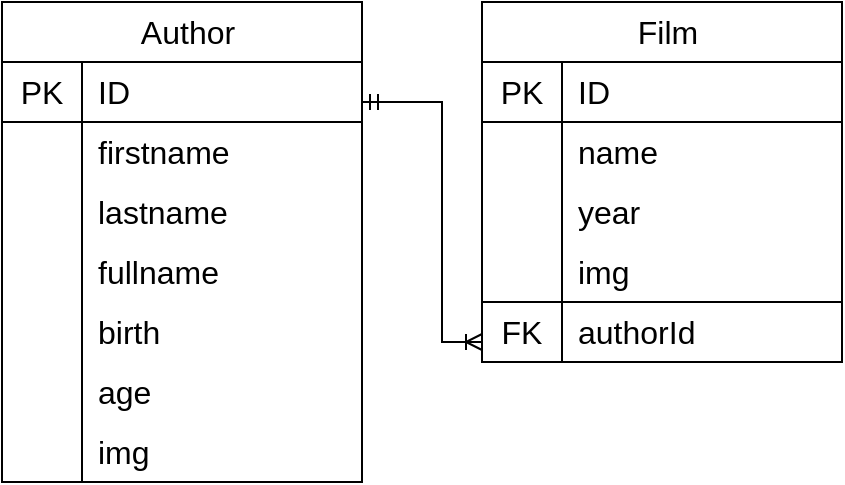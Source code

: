 <mxfile version="28.1.0">
  <diagram name="Pagina-1" id="3C8cAepAsZoXYWuWr9z-">
    <mxGraphModel dx="792" dy="436" grid="1" gridSize="10" guides="1" tooltips="1" connect="1" arrows="1" fold="1" page="1" pageScale="1" pageWidth="827" pageHeight="1169" math="0" shadow="0">
      <root>
        <mxCell id="0" />
        <mxCell id="1" parent="0" />
        <mxCell id="y6kS4ulxW_mkr2HPeWyj-104" value="" style="shape=partialRectangle;html=1;whiteSpace=wrap;connectable=0;fillColor=none;top=0;left=1;bottom=0;right=1;overflow=hidden;strokeColor=inherit;fontSize=16;fontFamily=Helvetica;fontColor=default;labelBackgroundColor=default;" vertex="1" parent="1">
          <mxGeometry x="50" y="160" width="40" height="30" as="geometry">
            <mxRectangle width="40" height="30" as="alternateBounds" />
          </mxGeometry>
        </mxCell>
        <mxCell id="y6kS4ulxW_mkr2HPeWyj-105" value="fullname" style="shape=partialRectangle;html=1;whiteSpace=wrap;connectable=0;fillColor=none;top=0;left=1;bottom=0;right=1;align=left;spacingLeft=6;overflow=hidden;strokeColor=inherit;fontSize=16;fontFamily=Helvetica;fontColor=default;labelBackgroundColor=none;" vertex="1" parent="1">
          <mxGeometry x="90" y="160" width="140" height="30" as="geometry">
            <mxRectangle width="140" height="30" as="alternateBounds" />
          </mxGeometry>
        </mxCell>
        <mxCell id="y6kS4ulxW_mkr2HPeWyj-106" value="" style="shape=partialRectangle;html=1;whiteSpace=wrap;connectable=0;fillColor=none;top=0;left=1;bottom=0;right=1;overflow=hidden;strokeColor=inherit;fontSize=16;fontFamily=Helvetica;fontColor=default;labelBackgroundColor=default;" vertex="1" parent="1">
          <mxGeometry x="50" y="190" width="40" height="30" as="geometry">
            <mxRectangle width="40" height="30" as="alternateBounds" />
          </mxGeometry>
        </mxCell>
        <mxCell id="y6kS4ulxW_mkr2HPeWyj-107" value="birth" style="shape=partialRectangle;html=1;whiteSpace=wrap;connectable=0;fillColor=none;top=0;left=1;bottom=0;right=1;align=left;spacingLeft=6;overflow=hidden;strokeColor=inherit;fontSize=16;fontFamily=Helvetica;fontColor=default;labelBackgroundColor=none;" vertex="1" parent="1">
          <mxGeometry x="90" y="190" width="140" height="30" as="geometry">
            <mxRectangle width="140" height="30" as="alternateBounds" />
          </mxGeometry>
        </mxCell>
        <mxCell id="y6kS4ulxW_mkr2HPeWyj-109" value="" style="shape=partialRectangle;html=1;whiteSpace=wrap;connectable=0;fillColor=none;top=0;left=1;bottom=0;right=1;overflow=hidden;strokeColor=inherit;fontSize=16;fontFamily=Helvetica;fontColor=default;labelBackgroundColor=default;" vertex="1" parent="1">
          <mxGeometry x="50" y="220" width="40" height="30" as="geometry">
            <mxRectangle width="40" height="30" as="alternateBounds" />
          </mxGeometry>
        </mxCell>
        <mxCell id="y6kS4ulxW_mkr2HPeWyj-110" value="age" style="shape=partialRectangle;html=1;whiteSpace=wrap;connectable=0;fillColor=none;top=0;left=1;bottom=0;right=1;align=left;spacingLeft=6;overflow=hidden;strokeColor=inherit;fontSize=16;fontFamily=Helvetica;fontColor=default;labelBackgroundColor=none;" vertex="1" parent="1">
          <mxGeometry x="90" y="220" width="140" height="30" as="geometry">
            <mxRectangle width="140" height="30" as="alternateBounds" />
          </mxGeometry>
        </mxCell>
        <mxCell id="y6kS4ulxW_mkr2HPeWyj-111" value="" style="shape=partialRectangle;html=1;whiteSpace=wrap;connectable=0;fillColor=none;top=0;left=1;bottom=1;right=1;overflow=hidden;strokeColor=inherit;fontSize=16;fontFamily=Helvetica;fontColor=default;labelBackgroundColor=default;" vertex="1" parent="1">
          <mxGeometry x="50" y="250" width="40" height="30" as="geometry">
            <mxRectangle width="40" height="30" as="alternateBounds" />
          </mxGeometry>
        </mxCell>
        <mxCell id="y6kS4ulxW_mkr2HPeWyj-112" value="img" style="shape=partialRectangle;html=1;whiteSpace=wrap;connectable=0;fillColor=none;top=0;left=1;bottom=1;right=1;align=left;spacingLeft=6;overflow=hidden;strokeColor=inherit;fontSize=16;fontFamily=Helvetica;fontColor=default;labelBackgroundColor=none;" vertex="1" parent="1">
          <mxGeometry x="90" y="250" width="140" height="30" as="geometry">
            <mxRectangle width="140" height="30" as="alternateBounds" />
          </mxGeometry>
        </mxCell>
        <mxCell id="y6kS4ulxW_mkr2HPeWyj-115" value="" style="shape=partialRectangle;html=1;whiteSpace=wrap;connectable=0;fillColor=none;top=0;left=1;bottom=0;right=1;overflow=hidden;strokeColor=inherit;fontSize=16;fontFamily=Helvetica;fontColor=default;labelBackgroundColor=default;" vertex="1" parent="1">
          <mxGeometry x="50" y="130" width="40" height="30" as="geometry">
            <mxRectangle width="40" height="30" as="alternateBounds" />
          </mxGeometry>
        </mxCell>
        <mxCell id="y6kS4ulxW_mkr2HPeWyj-116" value="lastname" style="shape=partialRectangle;html=1;whiteSpace=wrap;connectable=0;fillColor=none;top=0;left=1;bottom=0;right=1;align=left;spacingLeft=6;overflow=hidden;strokeColor=inherit;fontSize=16;fontFamily=Helvetica;fontColor=default;labelBackgroundColor=none;" vertex="1" parent="1">
          <mxGeometry x="90" y="130" width="140" height="30" as="geometry">
            <mxRectangle width="140" height="30" as="alternateBounds" />
          </mxGeometry>
        </mxCell>
        <mxCell id="y6kS4ulxW_mkr2HPeWyj-117" value="" style="shape=partialRectangle;html=1;whiteSpace=wrap;connectable=0;fillColor=none;top=0;left=1;bottom=0;right=1;overflow=hidden;strokeColor=inherit;fontSize=16;fontFamily=Helvetica;fontColor=default;labelBackgroundColor=default;" vertex="1" parent="1">
          <mxGeometry x="50" y="100" width="40" height="30" as="geometry">
            <mxRectangle width="40" height="30" as="alternateBounds" />
          </mxGeometry>
        </mxCell>
        <mxCell id="y6kS4ulxW_mkr2HPeWyj-118" value="firstname" style="shape=partialRectangle;html=1;whiteSpace=wrap;connectable=0;fillColor=none;top=0;left=1;bottom=0;right=1;align=left;spacingLeft=6;overflow=hidden;strokeColor=inherit;fontSize=16;fontFamily=Helvetica;fontColor=default;labelBackgroundColor=none;" vertex="1" parent="1">
          <mxGeometry x="90" y="100" width="140" height="30" as="geometry">
            <mxRectangle width="140" height="30" as="alternateBounds" />
          </mxGeometry>
        </mxCell>
        <mxCell id="y6kS4ulxW_mkr2HPeWyj-119" value="PK" style="shape=partialRectangle;html=1;whiteSpace=wrap;connectable=0;fillColor=none;top=1;left=1;bottom=1;right=1;overflow=hidden;strokeColor=inherit;fontSize=16;fontFamily=Helvetica;fontColor=default;labelBackgroundColor=default;" vertex="1" parent="1">
          <mxGeometry x="50" y="70" width="40" height="30" as="geometry">
            <mxRectangle width="40" height="30" as="alternateBounds" />
          </mxGeometry>
        </mxCell>
        <mxCell id="y6kS4ulxW_mkr2HPeWyj-120" value="ID" style="shape=partialRectangle;html=1;whiteSpace=wrap;connectable=0;fillColor=none;top=1;left=1;bottom=1;right=1;align=left;spacingLeft=6;overflow=hidden;strokeColor=inherit;fontSize=16;fontFamily=Helvetica;fontColor=default;labelBackgroundColor=none;" vertex="1" parent="1">
          <mxGeometry x="90" y="70" width="140" height="30" as="geometry">
            <mxRectangle width="140" height="30" as="alternateBounds" />
          </mxGeometry>
        </mxCell>
        <mxCell id="y6kS4ulxW_mkr2HPeWyj-121" value="" style="shape=partialRectangle;html=1;whiteSpace=wrap;connectable=0;fillColor=none;top=1;left=1;bottom=1;right=0;overflow=hidden;strokeColor=inherit;fontSize=16;fontFamily=Helvetica;fontColor=default;labelBackgroundColor=default;" vertex="1" parent="1">
          <mxGeometry x="50" y="40" width="40" height="30" as="geometry">
            <mxRectangle width="40" height="30" as="alternateBounds" />
          </mxGeometry>
        </mxCell>
        <mxCell id="y6kS4ulxW_mkr2HPeWyj-122" value="Author" style="shape=partialRectangle;html=1;whiteSpace=wrap;connectable=0;fillColor=none;top=1;left=0;bottom=1;right=1;align=center;spacingLeft=6;overflow=hidden;strokeColor=inherit;fontSize=16;fontFamily=Helvetica;fontColor=default;labelBackgroundColor=none;" vertex="1" parent="1">
          <mxGeometry x="50" y="40" width="180" height="30" as="geometry">
            <mxRectangle width="140" height="30" as="alternateBounds" />
          </mxGeometry>
        </mxCell>
        <mxCell id="y6kS4ulxW_mkr2HPeWyj-123" value="" style="shape=partialRectangle;html=1;whiteSpace=wrap;connectable=0;fillColor=none;top=0;left=1;bottom=0;right=1;overflow=hidden;strokeColor=inherit;fontSize=16;fontFamily=Helvetica;fontColor=default;labelBackgroundColor=default;" vertex="1" parent="1">
          <mxGeometry x="290" y="160" width="40" height="30" as="geometry">
            <mxRectangle width="40" height="30" as="alternateBounds" />
          </mxGeometry>
        </mxCell>
        <mxCell id="y6kS4ulxW_mkr2HPeWyj-124" value="img" style="shape=partialRectangle;html=1;whiteSpace=wrap;connectable=0;fillColor=none;top=0;left=1;bottom=0;right=1;align=left;spacingLeft=6;overflow=hidden;strokeColor=inherit;fontSize=16;fontFamily=Helvetica;fontColor=default;labelBackgroundColor=none;" vertex="1" parent="1">
          <mxGeometry x="330" y="160" width="140" height="30" as="geometry">
            <mxRectangle width="140" height="30" as="alternateBounds" />
          </mxGeometry>
        </mxCell>
        <mxCell id="y6kS4ulxW_mkr2HPeWyj-125" value="FK" style="shape=partialRectangle;html=1;whiteSpace=wrap;connectable=0;fillColor=none;top=1;left=1;bottom=1;right=1;overflow=hidden;strokeColor=inherit;fontSize=16;fontFamily=Helvetica;fontColor=default;labelBackgroundColor=default;" vertex="1" parent="1">
          <mxGeometry x="290" y="190" width="40" height="30" as="geometry">
            <mxRectangle width="40" height="30" as="alternateBounds" />
          </mxGeometry>
        </mxCell>
        <mxCell id="y6kS4ulxW_mkr2HPeWyj-126" value="authorId" style="shape=partialRectangle;html=1;whiteSpace=wrap;connectable=0;fillColor=none;top=1;left=1;bottom=1;right=1;align=left;spacingLeft=6;overflow=hidden;strokeColor=inherit;fontSize=16;fontFamily=Helvetica;fontColor=default;labelBackgroundColor=none;" vertex="1" parent="1">
          <mxGeometry x="330" y="190" width="140" height="30" as="geometry">
            <mxRectangle width="140" height="30" as="alternateBounds" />
          </mxGeometry>
        </mxCell>
        <mxCell id="y6kS4ulxW_mkr2HPeWyj-131" value="" style="shape=partialRectangle;html=1;whiteSpace=wrap;connectable=0;fillColor=none;top=0;left=1;bottom=0;right=1;overflow=hidden;strokeColor=inherit;fontSize=16;fontFamily=Helvetica;fontColor=default;labelBackgroundColor=default;" vertex="1" parent="1">
          <mxGeometry x="290" y="130" width="40" height="30" as="geometry">
            <mxRectangle width="40" height="30" as="alternateBounds" />
          </mxGeometry>
        </mxCell>
        <mxCell id="y6kS4ulxW_mkr2HPeWyj-132" value="year" style="shape=partialRectangle;html=1;whiteSpace=wrap;connectable=0;fillColor=none;top=0;left=1;bottom=0;right=1;align=left;spacingLeft=6;overflow=hidden;strokeColor=inherit;fontSize=16;fontFamily=Helvetica;fontColor=default;labelBackgroundColor=none;" vertex="1" parent="1">
          <mxGeometry x="330" y="130" width="140" height="30" as="geometry">
            <mxRectangle width="140" height="30" as="alternateBounds" />
          </mxGeometry>
        </mxCell>
        <mxCell id="y6kS4ulxW_mkr2HPeWyj-133" value="" style="shape=partialRectangle;html=1;whiteSpace=wrap;connectable=0;fillColor=none;top=0;left=1;bottom=0;right=1;overflow=hidden;strokeColor=inherit;fontSize=16;fontFamily=Helvetica;fontColor=default;labelBackgroundColor=default;" vertex="1" parent="1">
          <mxGeometry x="290" y="100" width="40" height="30" as="geometry">
            <mxRectangle width="40" height="30" as="alternateBounds" />
          </mxGeometry>
        </mxCell>
        <mxCell id="y6kS4ulxW_mkr2HPeWyj-134" value="name" style="shape=partialRectangle;html=1;whiteSpace=wrap;connectable=0;fillColor=none;top=0;left=1;bottom=0;right=1;align=left;spacingLeft=6;overflow=hidden;strokeColor=inherit;fontSize=16;fontFamily=Helvetica;fontColor=default;labelBackgroundColor=none;" vertex="1" parent="1">
          <mxGeometry x="330" y="100" width="140" height="30" as="geometry">
            <mxRectangle width="140" height="30" as="alternateBounds" />
          </mxGeometry>
        </mxCell>
        <mxCell id="y6kS4ulxW_mkr2HPeWyj-135" value="PK" style="shape=partialRectangle;html=1;whiteSpace=wrap;connectable=0;fillColor=none;top=1;left=1;bottom=1;right=1;overflow=hidden;strokeColor=inherit;fontSize=16;fontFamily=Helvetica;fontColor=default;labelBackgroundColor=default;" vertex="1" parent="1">
          <mxGeometry x="290" y="70" width="40" height="30" as="geometry">
            <mxRectangle width="40" height="30" as="alternateBounds" />
          </mxGeometry>
        </mxCell>
        <mxCell id="y6kS4ulxW_mkr2HPeWyj-136" value="ID" style="shape=partialRectangle;html=1;whiteSpace=wrap;connectable=0;fillColor=none;top=1;left=1;bottom=1;right=1;align=left;spacingLeft=6;overflow=hidden;strokeColor=inherit;fontSize=16;fontFamily=Helvetica;fontColor=default;labelBackgroundColor=none;" vertex="1" parent="1">
          <mxGeometry x="330" y="70" width="140" height="30" as="geometry">
            <mxRectangle width="140" height="30" as="alternateBounds" />
          </mxGeometry>
        </mxCell>
        <mxCell id="y6kS4ulxW_mkr2HPeWyj-137" value="" style="shape=partialRectangle;html=1;whiteSpace=wrap;connectable=0;fillColor=none;top=1;left=1;bottom=1;right=0;overflow=hidden;strokeColor=inherit;fontSize=16;fontFamily=Helvetica;fontColor=default;labelBackgroundColor=default;" vertex="1" parent="1">
          <mxGeometry x="290" y="40" width="40" height="30" as="geometry">
            <mxRectangle width="40" height="30" as="alternateBounds" />
          </mxGeometry>
        </mxCell>
        <mxCell id="y6kS4ulxW_mkr2HPeWyj-138" value="Film" style="shape=partialRectangle;html=1;whiteSpace=wrap;connectable=0;fillColor=none;top=1;left=0;bottom=1;right=1;align=center;spacingLeft=6;overflow=hidden;strokeColor=inherit;fontSize=16;fontFamily=Helvetica;fontColor=default;labelBackgroundColor=none;" vertex="1" parent="1">
          <mxGeometry x="290" y="40" width="180" height="30" as="geometry">
            <mxRectangle width="140" height="30" as="alternateBounds" />
          </mxGeometry>
        </mxCell>
        <mxCell id="y6kS4ulxW_mkr2HPeWyj-239" style="edgeStyle=orthogonalEdgeStyle;shape=connector;rounded=0;orthogonalLoop=1;jettySize=auto;html=1;entryX=1;entryY=0.5;entryDx=0;entryDy=0;strokeColor=default;align=center;verticalAlign=middle;fontFamily=Helvetica;fontSize=11;fontColor=default;labelBackgroundColor=default;endArrow=ERmandOne;endFill=0;startArrow=ERoneToMany;startFill=0;" edge="1" parent="1">
          <mxGeometry relative="1" as="geometry">
            <Array as="points">
              <mxPoint x="270" y="210" />
              <mxPoint x="270" y="90" />
            </Array>
            <mxPoint x="290" y="210" as="sourcePoint" />
            <mxPoint x="230" y="90" as="targetPoint" />
          </mxGeometry>
        </mxCell>
      </root>
    </mxGraphModel>
  </diagram>
</mxfile>
